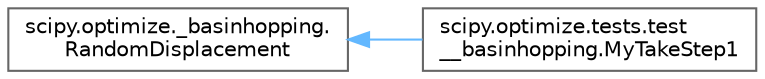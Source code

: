 digraph "Graphical Class Hierarchy"
{
 // LATEX_PDF_SIZE
  bgcolor="transparent";
  edge [fontname=Helvetica,fontsize=10,labelfontname=Helvetica,labelfontsize=10];
  node [fontname=Helvetica,fontsize=10,shape=box,height=0.2,width=0.4];
  rankdir="LR";
  Node0 [id="Node000000",label="scipy.optimize._basinhopping.\lRandomDisplacement",height=0.2,width=0.4,color="grey40", fillcolor="white", style="filled",URL="$d0/dd1/classscipy_1_1optimize_1_1__basinhopping_1_1RandomDisplacement.html",tooltip=" "];
  Node0 -> Node1 [id="edge5205_Node000000_Node000001",dir="back",color="steelblue1",style="solid",tooltip=" "];
  Node1 [id="Node000001",label="scipy.optimize.tests.test\l__basinhopping.MyTakeStep1",height=0.2,width=0.4,color="grey40", fillcolor="white", style="filled",URL="$df/d26/classscipy_1_1optimize_1_1tests_1_1test____basinhopping_1_1MyTakeStep1.html",tooltip=" "];
}
